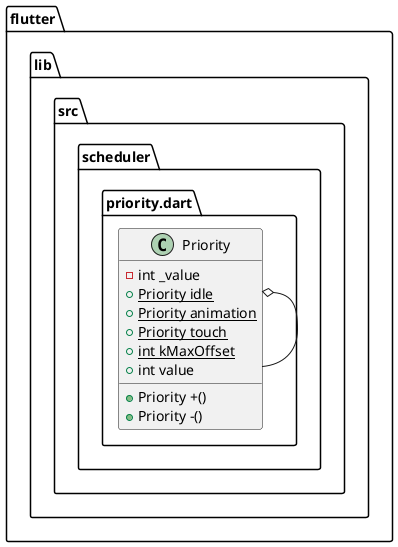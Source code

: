 @startuml
set namespaceSeparator ::

class "flutter::lib::src::scheduler::priority.dart::Priority" {
  -int _value
  {static} +Priority idle
  {static} +Priority animation
  {static} +Priority touch
  {static} +int kMaxOffset
  +int value
  +Priority +()
  +Priority -()
}

"flutter::lib::src::scheduler::priority.dart::Priority" o-- "flutter::lib::src::scheduler::priority.dart::Priority"


@enduml